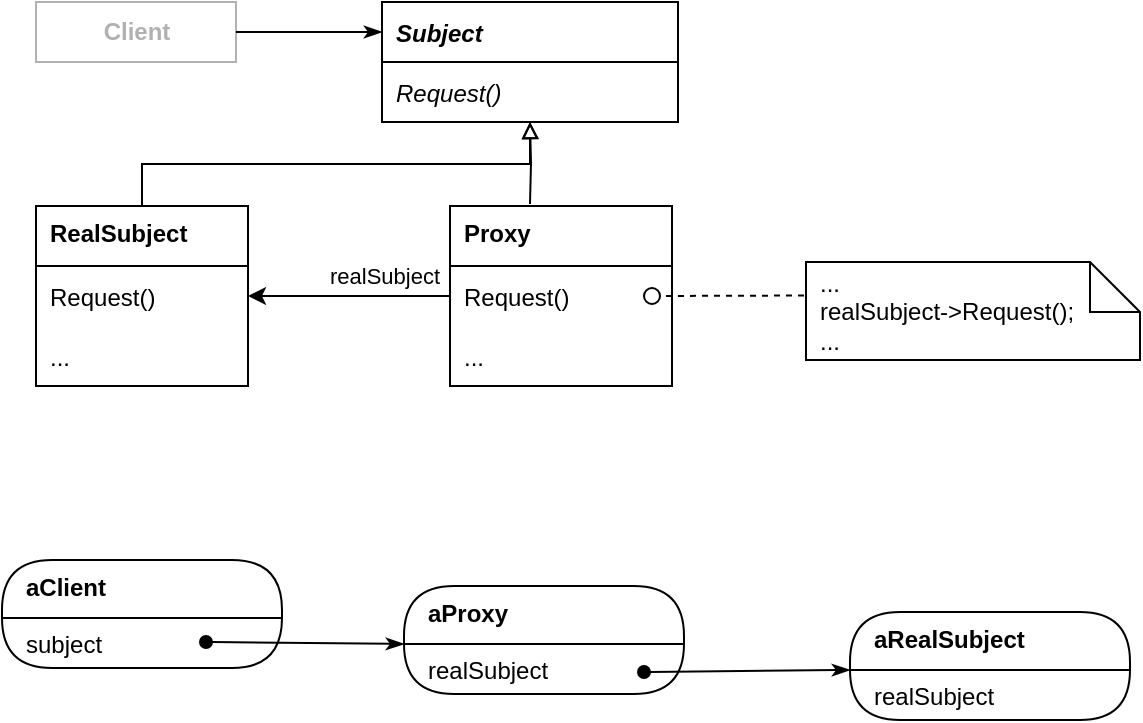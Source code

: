 <mxfile version="18.0.6" type="device"><diagram id="Go7ODr88gcL93da7TFws" name="Page-1"><mxGraphModel dx="981" dy="597" grid="0" gridSize="10" guides="1" tooltips="1" connect="1" arrows="1" fold="1" page="1" pageScale="1" pageWidth="827" pageHeight="1169" math="0" shadow="0"><root><mxCell id="0"/><mxCell id="1" parent="0"/><mxCell id="1XVRv9m5l2XKb4x1oGM4-1" value="&lt;b&gt;Client&lt;/b&gt;" style="html=1;fontSize=12;startSize=25;arcSize=12;spacing=2;fillColor=none;opacity=30;textOpacity=30;" parent="1" vertex="1"><mxGeometry x="101" y="109" width="100" height="30" as="geometry"/></mxCell><mxCell id="1XVRv9m5l2XKb4x1oGM4-2" value="Subject" style="swimlane;fontStyle=3;childLayout=stackLayout;horizontal=1;startSize=30;fillColor=none;horizontalStack=0;resizeParent=1;resizeParentMax=0;resizeLast=0;collapsible=0;marginBottom=0;fontSize=12;swimlaneHead=1;swimlaneBody=1;connectable=1;allowArrows=1;dropTarget=1;align=left;spacingLeft=5;" parent="1" vertex="1"><mxGeometry x="274" y="109" width="148" height="60" as="geometry"><mxRectangle x="245" y="370" width="90" height="26" as="alternateBounds"/></mxGeometry></mxCell><mxCell id="1XVRv9m5l2XKb4x1oGM4-3" value="Request()" style="text;strokeColor=none;fillColor=none;align=left;verticalAlign=middle;spacingLeft=5;spacingRight=4;overflow=hidden;rotatable=0;points=[[0,0.5],[1,0.5]];portConstraint=eastwest;fontSize=12;fontStyle=2;connectable=0;" parent="1XVRv9m5l2XKb4x1oGM4-2" vertex="1"><mxGeometry y="30" width="148" height="30" as="geometry"/></mxCell><mxCell id="1XVRv9m5l2XKb4x1oGM4-5" value="" style="rounded=0;orthogonalLoop=1;jettySize=auto;html=1;fontSize=12;startSize=6;endArrow=classicThin;endFill=1;startArrow=none;startFill=0;entryX=0;entryY=0.25;entryDx=0;entryDy=0;exitX=1;exitY=0.5;exitDx=0;exitDy=0;" parent="1" source="1XVRv9m5l2XKb4x1oGM4-1" target="1XVRv9m5l2XKb4x1oGM4-2" edge="1"><mxGeometry relative="1" as="geometry"><mxPoint x="234" y="90" as="sourcePoint"/><mxPoint x="269.98" y="119.5" as="targetPoint"/></mxGeometry></mxCell><mxCell id="1XVRv9m5l2XKb4x1oGM4-10" value="&lt;span style=&quot;font-weight: 700;&quot;&gt;RealSubject&lt;/span&gt;" style="swimlane;fontStyle=0;align=left;verticalAlign=top;childLayout=stackLayout;horizontal=1;startSize=30;horizontalStack=0;resizeParent=1;resizeParentMax=0;resizeLast=0;collapsible=0;marginBottom=0;html=1;spacingLeft=5;" parent="1" vertex="1"><mxGeometry x="101" y="211" width="106" height="90" as="geometry"/></mxCell><mxCell id="1XVRv9m5l2XKb4x1oGM4-11" value="Request()" style="text;strokeColor=none;fillColor=none;align=left;verticalAlign=middle;spacingLeft=5;spacingRight=4;overflow=hidden;rotatable=0;points=[[0,0.5],[1,0.5]];portConstraint=eastwest;fontSize=12;fontStyle=0;connectable=0;allowArrows=0;" parent="1XVRv9m5l2XKb4x1oGM4-10" vertex="1"><mxGeometry y="30" width="106" height="30" as="geometry"/></mxCell><mxCell id="jZ23RaUpmX7bErA6er7k-1" value="..." style="text;strokeColor=none;fillColor=none;align=left;verticalAlign=middle;spacingLeft=5;spacingRight=4;overflow=hidden;rotatable=0;points=[[0,0.5],[1,0.5]];portConstraint=eastwest;fontSize=12;fontStyle=0;connectable=0;allowArrows=0;" vertex="1" parent="1XVRv9m5l2XKb4x1oGM4-10"><mxGeometry y="60" width="106" height="30" as="geometry"/></mxCell><mxCell id="1XVRv9m5l2XKb4x1oGM4-29" value="" style="edgeStyle=orthogonalEdgeStyle;rounded=0;orthogonalLoop=1;jettySize=auto;html=1;entryX=1;entryY=0.5;entryDx=0;entryDy=0;" parent="1" source="1XVRv9m5l2XKb4x1oGM4-18" target="1XVRv9m5l2XKb4x1oGM4-10" edge="1"><mxGeometry relative="1" as="geometry"><mxPoint x="233" y="317" as="targetPoint"/></mxGeometry></mxCell><mxCell id="1XVRv9m5l2XKb4x1oGM4-30" value="realSubject" style="edgeLabel;html=1;align=center;verticalAlign=middle;resizable=0;points=[];" parent="1XVRv9m5l2XKb4x1oGM4-29" vertex="1" connectable="0"><mxGeometry x="-0.591" relative="1" as="geometry"><mxPoint x="-13" y="-10" as="offset"/></mxGeometry></mxCell><mxCell id="1XVRv9m5l2XKb4x1oGM4-18" value="&lt;span style=&quot;font-weight: 700;&quot;&gt;Proxy&lt;/span&gt;" style="swimlane;fontStyle=0;align=left;verticalAlign=top;childLayout=stackLayout;horizontal=1;startSize=30;horizontalStack=0;resizeParent=1;resizeParentMax=0;resizeLast=0;collapsible=0;marginBottom=0;html=1;spacingLeft=5;" parent="1" vertex="1"><mxGeometry x="308" y="211" width="111" height="90" as="geometry"/></mxCell><mxCell id="1XVRv9m5l2XKb4x1oGM4-19" value="Request()" style="text;strokeColor=none;fillColor=none;align=left;verticalAlign=middle;spacingLeft=5;spacingRight=4;overflow=hidden;rotatable=0;points=[[0,0.5],[1,0.5]];portConstraint=eastwest;fontSize=12;fontStyle=0;connectable=0;allowArrows=0;" parent="1XVRv9m5l2XKb4x1oGM4-18" vertex="1"><mxGeometry y="30" width="111" height="30" as="geometry"/></mxCell><mxCell id="jZ23RaUpmX7bErA6er7k-2" value="..." style="text;strokeColor=none;fillColor=none;align=left;verticalAlign=middle;spacingLeft=5;spacingRight=4;overflow=hidden;rotatable=0;points=[[0,0.5],[1,0.5]];portConstraint=eastwest;fontSize=12;fontStyle=0;connectable=0;allowArrows=0;" vertex="1" parent="1XVRv9m5l2XKb4x1oGM4-18"><mxGeometry y="60" width="111" height="30" as="geometry"/></mxCell><mxCell id="1XVRv9m5l2XKb4x1oGM4-33" value="" style="html=1;verticalAlign=bottom;labelBackgroundColor=none;endArrow=oval;endFill=0;endSize=8;rounded=0;fontSize=12;exitX=-0.006;exitY=0.342;exitDx=0;exitDy=0;exitPerimeter=0;anchorPointDirection=0;dashed=1;" parent="1" source="1XVRv9m5l2XKb4x1oGM4-34" edge="1"><mxGeometry width="160" relative="1" as="geometry"><mxPoint x="839" y="292" as="sourcePoint"/><mxPoint x="409" y="256" as="targetPoint"/></mxGeometry></mxCell><mxCell id="1XVRv9m5l2XKb4x1oGM4-34" value="...&lt;br&gt;realSubject-&amp;gt;Request();&lt;br&gt;..." style="shape=note2;boundedLbl=1;whiteSpace=wrap;html=1;size=25;verticalAlign=middle;align=left;spacingLeft=5;fontSize=12;startSize=30;fillColor=none;" parent="1" vertex="1"><mxGeometry x="486" y="239" width="167" height="49" as="geometry"/></mxCell><mxCell id="1XVRv9m5l2XKb4x1oGM4-38" value="" style="edgeStyle=orthogonalEdgeStyle;rounded=0;orthogonalLoop=1;jettySize=auto;html=1;fontSize=12;startSize=30;endArrow=block;endFill=0;exitX=0.5;exitY=0;exitDx=0;exitDy=0;entryX=0.5;entryY=1;entryDx=0;entryDy=0;" parent="1" source="1XVRv9m5l2XKb4x1oGM4-10" target="1XVRv9m5l2XKb4x1oGM4-2" edge="1"><mxGeometry relative="1" as="geometry"><mxPoint x="570" y="-170" as="sourcePoint"/><mxPoint x="368" y="-343" as="targetPoint"/></mxGeometry></mxCell><mxCell id="1XVRv9m5l2XKb4x1oGM4-39" value="" style="edgeStyle=orthogonalEdgeStyle;rounded=0;orthogonalLoop=1;jettySize=auto;html=1;fontSize=12;startSize=30;endArrow=block;endFill=0;entryX=0.5;entryY=1;entryDx=0;entryDy=0;" parent="1" target="1XVRv9m5l2XKb4x1oGM4-2" edge="1"><mxGeometry relative="1" as="geometry"><mxPoint x="348" y="210" as="sourcePoint"/><mxPoint x="357.98" y="179" as="targetPoint"/></mxGeometry></mxCell><mxCell id="jZ23RaUpmX7bErA6er7k-3" value="&lt;b&gt;aClient&lt;/b&gt;" style="swimlane;fontStyle=0;align=left;verticalAlign=top;childLayout=stackLayout;horizontal=1;startSize=29;horizontalStack=0;resizeParent=1;resizeParentMax=0;resizeLast=0;collapsible=0;marginBottom=0;html=1;rounded=1;absoluteArcSize=1;arcSize=79;spacingLeft=10;strokeColor=#000000;" vertex="1" parent="1"><mxGeometry x="84" y="388" width="140" height="54" as="geometry"/></mxCell><mxCell id="jZ23RaUpmX7bErA6er7k-9" value="subject" style="fillColor=none;strokeColor=none;align=left;verticalAlign=middle;spacingLeft=10;opacity=30;connectable=0;" vertex="1" parent="jZ23RaUpmX7bErA6er7k-3"><mxGeometry y="29" width="140" height="25" as="geometry"/></mxCell><mxCell id="jZ23RaUpmX7bErA6er7k-11" value="&lt;b&gt;aProxy&lt;/b&gt;" style="swimlane;fontStyle=0;align=left;verticalAlign=top;childLayout=stackLayout;horizontal=1;startSize=29;horizontalStack=0;resizeParent=1;resizeParentMax=0;resizeLast=0;collapsible=0;marginBottom=0;html=1;rounded=1;absoluteArcSize=1;arcSize=79;spacingLeft=10;strokeColor=#000000;" vertex="1" parent="1"><mxGeometry x="285" y="401" width="140" height="54" as="geometry"/></mxCell><mxCell id="jZ23RaUpmX7bErA6er7k-12" value="realSubject" style="fillColor=none;strokeColor=none;align=left;verticalAlign=middle;spacingLeft=10;opacity=30;connectable=0;" vertex="1" parent="jZ23RaUpmX7bErA6er7k-11"><mxGeometry y="29" width="140" height="25" as="geometry"/></mxCell><mxCell id="jZ23RaUpmX7bErA6er7k-13" value="&lt;b&gt;aRealSubject&lt;/b&gt;" style="swimlane;fontStyle=0;align=left;verticalAlign=top;childLayout=stackLayout;horizontal=1;startSize=29;horizontalStack=0;resizeParent=1;resizeParentMax=0;resizeLast=0;collapsible=0;marginBottom=0;html=1;rounded=1;absoluteArcSize=1;arcSize=79;spacingLeft=10;strokeColor=#000000;" vertex="1" parent="1"><mxGeometry x="508" y="414" width="140" height="54" as="geometry"/></mxCell><mxCell id="jZ23RaUpmX7bErA6er7k-14" value="realSubject" style="fillColor=none;strokeColor=none;align=left;verticalAlign=middle;spacingLeft=10;opacity=30;connectable=0;" vertex="1" parent="jZ23RaUpmX7bErA6er7k-13"><mxGeometry y="29" width="140" height="25" as="geometry"/></mxCell><mxCell id="jZ23RaUpmX7bErA6er7k-15" value="" style="rounded=0;orthogonalLoop=1;jettySize=auto;html=1;fontSize=12;startSize=6;endArrow=classicThin;endFill=1;startArrow=oval;startFill=1;entryX=0;entryY=0;entryDx=0;entryDy=0;exitX=1;exitY=0.5;exitDx=0;exitDy=0;" edge="1" parent="1" target="jZ23RaUpmX7bErA6er7k-12"><mxGeometry relative="1" as="geometry"><mxPoint x="186" y="429.0" as="sourcePoint"/><mxPoint x="259" y="429.0" as="targetPoint"/></mxGeometry></mxCell><mxCell id="jZ23RaUpmX7bErA6er7k-16" value="" style="rounded=0;orthogonalLoop=1;jettySize=auto;html=1;fontSize=12;startSize=6;endArrow=classicThin;endFill=1;startArrow=oval;startFill=1;entryX=0;entryY=0;entryDx=0;entryDy=0;" edge="1" parent="1" target="jZ23RaUpmX7bErA6er7k-14"><mxGeometry relative="1" as="geometry"><mxPoint x="405" y="444" as="sourcePoint"/><mxPoint x="295.0" y="440" as="targetPoint"/></mxGeometry></mxCell></root></mxGraphModel></diagram></mxfile>